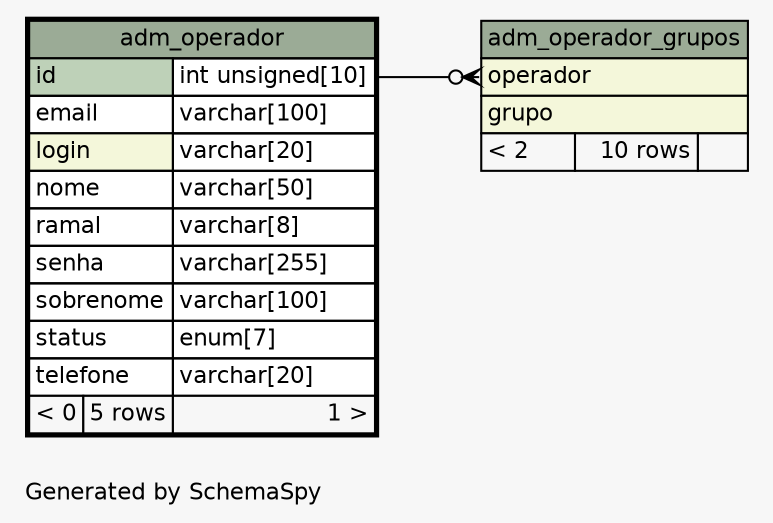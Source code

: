 // dot 2.38.0 on Windows 10 10.0
// SchemaSpy rev 590
digraph "oneDegreeRelationshipsDiagram" {
  graph [
    rankdir="RL"
    bgcolor="#f7f7f7"
    label="\nGenerated by SchemaSpy"
    labeljust="l"
    nodesep="0.18"
    ranksep="0.46"
    fontname="Helvetica"
    fontsize="11"
  ];
  node [
    fontname="Helvetica"
    fontsize="11"
    shape="plaintext"
  ];
  edge [
    arrowsize="0.8"
  ];
  "adm_operador_grupos":"operador":w -> "adm_operador":"id.type":e [arrowhead=none dir=back arrowtail=crowodot];
  "adm_operador" [
    label=<
    <TABLE BORDER="2" CELLBORDER="1" CELLSPACING="0" BGCOLOR="#ffffff">
      <TR><TD COLSPAN="3" BGCOLOR="#9bab96" ALIGN="CENTER">adm_operador</TD></TR>
      <TR><TD PORT="id" COLSPAN="2" BGCOLOR="#bed1b8" ALIGN="LEFT">id</TD><TD PORT="id.type" ALIGN="LEFT">int unsigned[10]</TD></TR>
      <TR><TD PORT="email" COLSPAN="2" ALIGN="LEFT">email</TD><TD PORT="email.type" ALIGN="LEFT">varchar[100]</TD></TR>
      <TR><TD PORT="login" COLSPAN="2" BGCOLOR="#f4f7da" ALIGN="LEFT">login</TD><TD PORT="login.type" ALIGN="LEFT">varchar[20]</TD></TR>
      <TR><TD PORT="nome" COLSPAN="2" ALIGN="LEFT">nome</TD><TD PORT="nome.type" ALIGN="LEFT">varchar[50]</TD></TR>
      <TR><TD PORT="ramal" COLSPAN="2" ALIGN="LEFT">ramal</TD><TD PORT="ramal.type" ALIGN="LEFT">varchar[8]</TD></TR>
      <TR><TD PORT="senha" COLSPAN="2" ALIGN="LEFT">senha</TD><TD PORT="senha.type" ALIGN="LEFT">varchar[255]</TD></TR>
      <TR><TD PORT="sobrenome" COLSPAN="2" ALIGN="LEFT">sobrenome</TD><TD PORT="sobrenome.type" ALIGN="LEFT">varchar[100]</TD></TR>
      <TR><TD PORT="status" COLSPAN="2" ALIGN="LEFT">status</TD><TD PORT="status.type" ALIGN="LEFT">enum[7]</TD></TR>
      <TR><TD PORT="telefone" COLSPAN="2" ALIGN="LEFT">telefone</TD><TD PORT="telefone.type" ALIGN="LEFT">varchar[20]</TD></TR>
      <TR><TD ALIGN="LEFT" BGCOLOR="#f7f7f7">&lt; 0</TD><TD ALIGN="RIGHT" BGCOLOR="#f7f7f7">5 rows</TD><TD ALIGN="RIGHT" BGCOLOR="#f7f7f7">1 &gt;</TD></TR>
    </TABLE>>
    URL="adm_operador.html"
    tooltip="adm_operador"
  ];
  "adm_operador_grupos" [
    label=<
    <TABLE BORDER="0" CELLBORDER="1" CELLSPACING="0" BGCOLOR="#ffffff">
      <TR><TD COLSPAN="3" BGCOLOR="#9bab96" ALIGN="CENTER">adm_operador_grupos</TD></TR>
      <TR><TD PORT="operador" COLSPAN="3" BGCOLOR="#f4f7da" ALIGN="LEFT">operador</TD></TR>
      <TR><TD PORT="grupo" COLSPAN="3" BGCOLOR="#f4f7da" ALIGN="LEFT">grupo</TD></TR>
      <TR><TD ALIGN="LEFT" BGCOLOR="#f7f7f7">&lt; 2</TD><TD ALIGN="RIGHT" BGCOLOR="#f7f7f7">10 rows</TD><TD ALIGN="RIGHT" BGCOLOR="#f7f7f7">  </TD></TR>
    </TABLE>>
    URL="adm_operador_grupos.html"
    tooltip="adm_operador_grupos"
  ];
}
